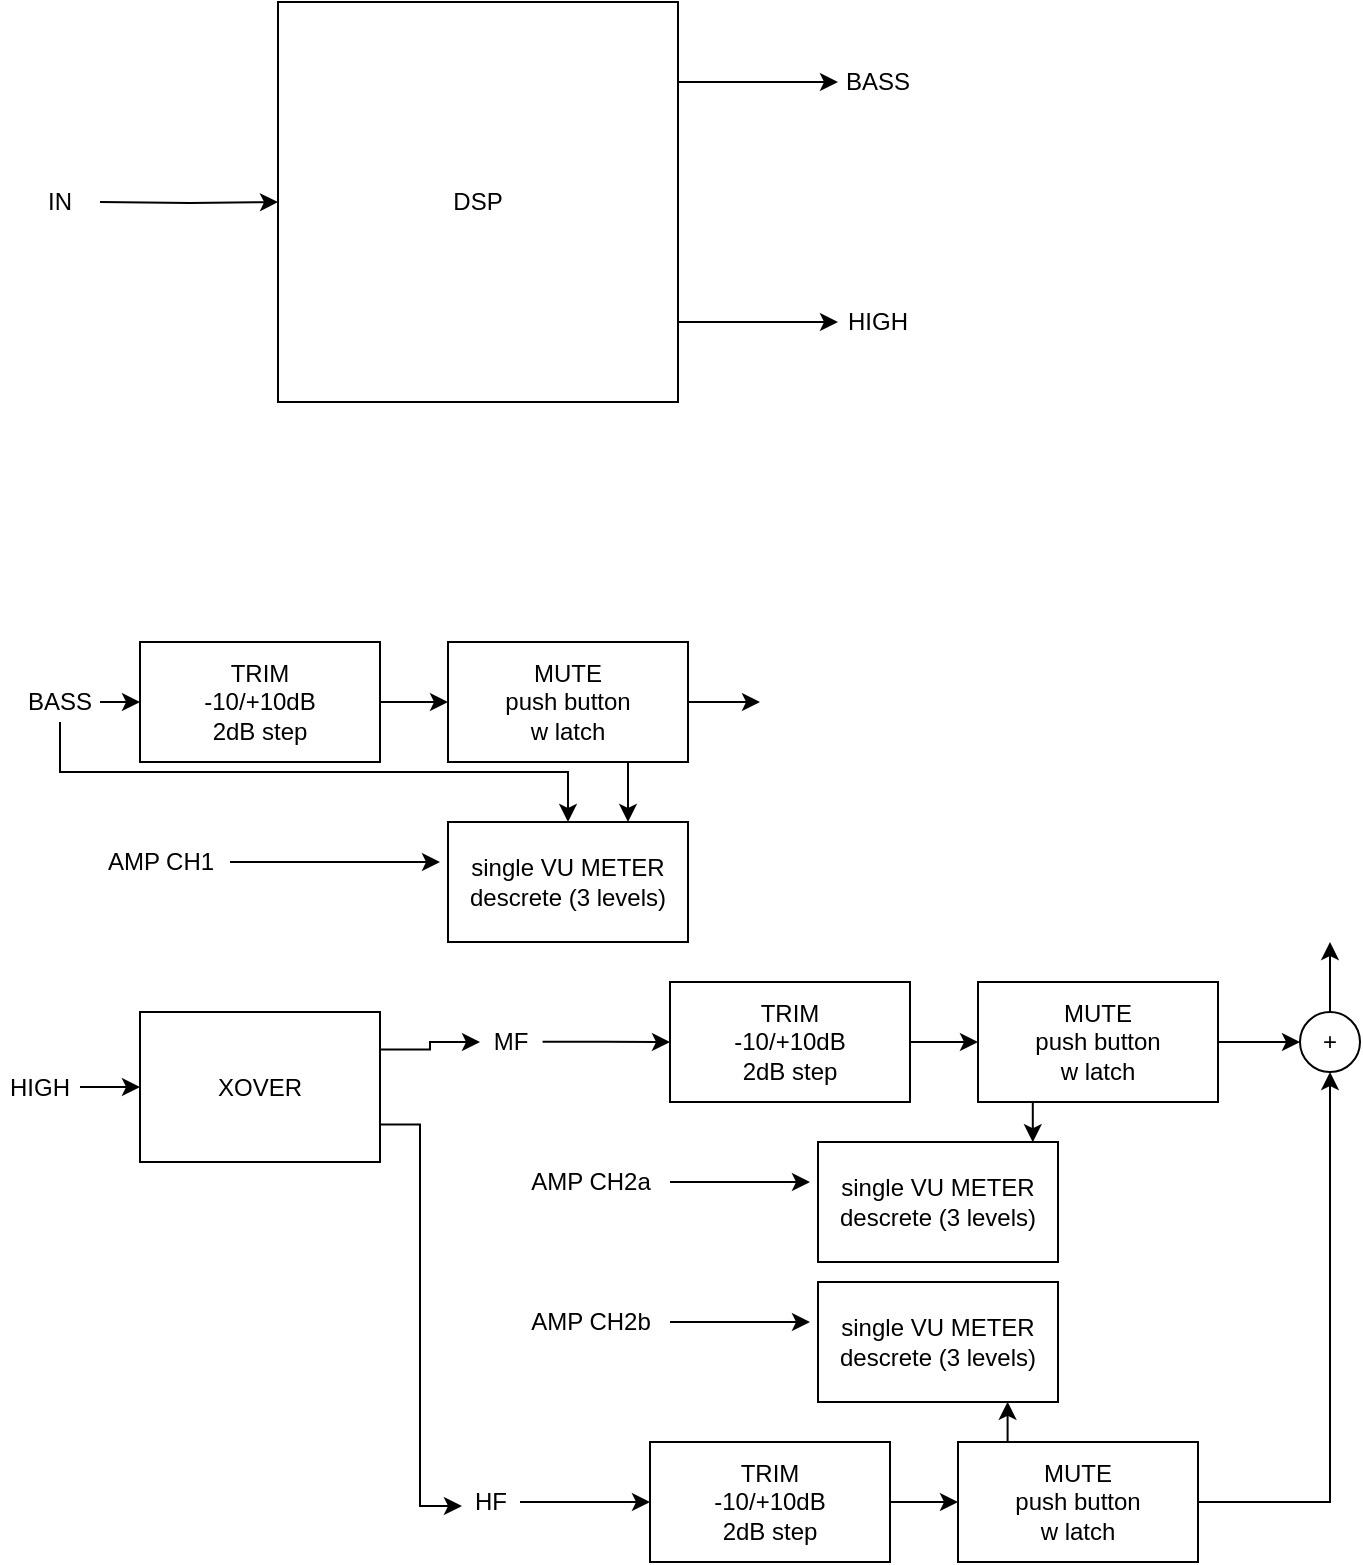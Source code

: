 <mxfile version="14.2.7" type="device"><diagram id="yUV_xDKgN1Wq93JJRPa6" name="Page-1"><mxGraphModel dx="1681" dy="659" grid="1" gridSize="10" guides="1" tooltips="1" connect="1" arrows="1" fold="1" page="1" pageScale="1" pageWidth="827" pageHeight="1169" math="0" shadow="0"><root><mxCell id="0"/><mxCell id="1" parent="0"/><mxCell id="Qk5PjoM3-Ul8p28EcVzI-2" value="" style="endArrow=classic;html=1;" edge="1" parent="1"><mxGeometry width="50" height="50" relative="1" as="geometry"><mxPoint x="409" y="60" as="sourcePoint"/><mxPoint x="489" y="60" as="targetPoint"/></mxGeometry></mxCell><mxCell id="Qk5PjoM3-Ul8p28EcVzI-3" value="" style="endArrow=classic;html=1;" edge="1" parent="1"><mxGeometry width="50" height="50" relative="1" as="geometry"><mxPoint x="409" y="180" as="sourcePoint"/><mxPoint x="489" y="180" as="targetPoint"/></mxGeometry></mxCell><mxCell id="Qk5PjoM3-Ul8p28EcVzI-4" value="IN" style="text;html=1;strokeColor=none;fillColor=none;align=center;verticalAlign=middle;whiteSpace=wrap;rounded=0;" vertex="1" parent="1"><mxGeometry x="80" y="110" width="40" height="20" as="geometry"/></mxCell><mxCell id="Qk5PjoM3-Ul8p28EcVzI-5" value="" style="rounded=0;whiteSpace=wrap;html=1;" vertex="1" parent="1"><mxGeometry x="209" y="20" width="200" height="200" as="geometry"/></mxCell><mxCell id="Qk5PjoM3-Ul8p28EcVzI-6" value="BASS" style="text;html=1;strokeColor=none;fillColor=none;align=center;verticalAlign=middle;whiteSpace=wrap;rounded=0;" vertex="1" parent="1"><mxGeometry x="489" y="50" width="40" height="20" as="geometry"/></mxCell><mxCell id="Qk5PjoM3-Ul8p28EcVzI-7" value="HIGH" style="text;html=1;strokeColor=none;fillColor=none;align=center;verticalAlign=middle;whiteSpace=wrap;rounded=0;" vertex="1" parent="1"><mxGeometry x="489" y="170" width="40" height="20" as="geometry"/></mxCell><mxCell id="Qk5PjoM3-Ul8p28EcVzI-8" value="DSP" style="text;html=1;strokeColor=none;fillColor=none;align=center;verticalAlign=middle;whiteSpace=wrap;rounded=0;" vertex="1" parent="1"><mxGeometry x="289" y="110" width="40" height="20" as="geometry"/></mxCell><mxCell id="Qk5PjoM3-Ul8p28EcVzI-12" style="edgeStyle=orthogonalEdgeStyle;rounded=0;orthogonalLoop=1;jettySize=auto;html=1;exitX=1;exitY=0.5;exitDx=0;exitDy=0;entryX=0;entryY=0.5;entryDx=0;entryDy=0;" edge="1" parent="1" source="Qk5PjoM3-Ul8p28EcVzI-9" target="Qk5PjoM3-Ul8p28EcVzI-11"><mxGeometry relative="1" as="geometry"/></mxCell><mxCell id="Qk5PjoM3-Ul8p28EcVzI-62" style="edgeStyle=orthogonalEdgeStyle;rounded=0;orthogonalLoop=1;jettySize=auto;html=1;exitX=0.5;exitY=1;exitDx=0;exitDy=0;" edge="1" parent="1" source="Qk5PjoM3-Ul8p28EcVzI-9" target="Qk5PjoM3-Ul8p28EcVzI-58"><mxGeometry relative="1" as="geometry"/></mxCell><mxCell id="Qk5PjoM3-Ul8p28EcVzI-9" value="BASS" style="text;html=1;strokeColor=none;fillColor=none;align=center;verticalAlign=middle;whiteSpace=wrap;rounded=0;" vertex="1" parent="1"><mxGeometry x="80" y="360" width="40" height="20" as="geometry"/></mxCell><mxCell id="Qk5PjoM3-Ul8p28EcVzI-33" style="edgeStyle=orthogonalEdgeStyle;rounded=0;orthogonalLoop=1;jettySize=auto;html=1;entryX=0;entryY=0.5;entryDx=0;entryDy=0;" edge="1" parent="1" source="Qk5PjoM3-Ul8p28EcVzI-10" target="Qk5PjoM3-Ul8p28EcVzI-27"><mxGeometry relative="1" as="geometry"/></mxCell><mxCell id="Qk5PjoM3-Ul8p28EcVzI-10" value="HIGH" style="text;html=1;strokeColor=none;fillColor=none;align=center;verticalAlign=middle;whiteSpace=wrap;rounded=0;" vertex="1" parent="1"><mxGeometry x="70" y="552.5" width="40" height="20" as="geometry"/></mxCell><mxCell id="Qk5PjoM3-Ul8p28EcVzI-20" style="edgeStyle=orthogonalEdgeStyle;rounded=0;orthogonalLoop=1;jettySize=auto;html=1;exitX=1;exitY=0.5;exitDx=0;exitDy=0;entryX=0;entryY=0.5;entryDx=0;entryDy=0;" edge="1" parent="1" source="Qk5PjoM3-Ul8p28EcVzI-11" target="Qk5PjoM3-Ul8p28EcVzI-19"><mxGeometry relative="1" as="geometry"/></mxCell><mxCell id="Qk5PjoM3-Ul8p28EcVzI-11" value="TRIM&lt;br&gt;-10/+10dB&lt;br&gt;2dB step" style="rounded=0;whiteSpace=wrap;html=1;" vertex="1" parent="1"><mxGeometry x="140" y="340" width="120" height="60" as="geometry"/></mxCell><mxCell id="Qk5PjoM3-Ul8p28EcVzI-21" style="edgeStyle=orthogonalEdgeStyle;rounded=0;orthogonalLoop=1;jettySize=auto;html=1;exitX=1;exitY=0.5;exitDx=0;exitDy=0;" edge="1" parent="1" source="Qk5PjoM3-Ul8p28EcVzI-19"><mxGeometry relative="1" as="geometry"><mxPoint x="450" y="370.029" as="targetPoint"/></mxGeometry></mxCell><mxCell id="Qk5PjoM3-Ul8p28EcVzI-70" style="edgeStyle=orthogonalEdgeStyle;rounded=0;orthogonalLoop=1;jettySize=auto;html=1;exitX=0.75;exitY=1;exitDx=0;exitDy=0;entryX=0.75;entryY=0;entryDx=0;entryDy=0;" edge="1" parent="1" source="Qk5PjoM3-Ul8p28EcVzI-19" target="Qk5PjoM3-Ul8p28EcVzI-58"><mxGeometry relative="1" as="geometry"/></mxCell><mxCell id="Qk5PjoM3-Ul8p28EcVzI-19" value="MUTE&lt;br&gt;push button&lt;br&gt;w latch" style="rounded=0;whiteSpace=wrap;html=1;" vertex="1" parent="1"><mxGeometry x="294" y="340" width="120" height="60" as="geometry"/></mxCell><mxCell id="Qk5PjoM3-Ul8p28EcVzI-50" style="edgeStyle=orthogonalEdgeStyle;rounded=0;orthogonalLoop=1;jettySize=auto;html=1;exitX=1;exitY=0.25;exitDx=0;exitDy=0;" edge="1" parent="1" source="Qk5PjoM3-Ul8p28EcVzI-27" target="Qk5PjoM3-Ul8p28EcVzI-34"><mxGeometry relative="1" as="geometry"/></mxCell><mxCell id="Qk5PjoM3-Ul8p28EcVzI-52" style="edgeStyle=orthogonalEdgeStyle;rounded=0;orthogonalLoop=1;jettySize=auto;html=1;exitX=1;exitY=0.75;exitDx=0;exitDy=0;entryX=0.033;entryY=0.6;entryDx=0;entryDy=0;entryPerimeter=0;" edge="1" parent="1" source="Qk5PjoM3-Ul8p28EcVzI-27" target="Qk5PjoM3-Ul8p28EcVzI-35"><mxGeometry relative="1" as="geometry"/></mxCell><mxCell id="Qk5PjoM3-Ul8p28EcVzI-27" value="XOVER" style="rounded=0;whiteSpace=wrap;html=1;" vertex="1" parent="1"><mxGeometry x="140" y="525" width="120" height="75" as="geometry"/></mxCell><mxCell id="Qk5PjoM3-Ul8p28EcVzI-46" style="edgeStyle=orthogonalEdgeStyle;rounded=0;orthogonalLoop=1;jettySize=auto;html=1;entryX=0;entryY=0.5;entryDx=0;entryDy=0;" edge="1" parent="1" source="Qk5PjoM3-Ul8p28EcVzI-35" target="Qk5PjoM3-Ul8p28EcVzI-43"><mxGeometry relative="1" as="geometry"><Array as="points"><mxPoint x="360" y="770"/></Array></mxGeometry></mxCell><mxCell id="Qk5PjoM3-Ul8p28EcVzI-35" value="HF" style="text;html=1;align=center;verticalAlign=middle;resizable=0;points=[];autosize=1;" vertex="1" parent="1"><mxGeometry x="300" y="760" width="30" height="20" as="geometry"/></mxCell><mxCell id="Qk5PjoM3-Ul8p28EcVzI-36" style="edgeStyle=orthogonalEdgeStyle;rounded=0;orthogonalLoop=1;jettySize=auto;html=1;exitX=1.043;exitY=0.493;exitDx=0;exitDy=0;entryX=0;entryY=0.5;entryDx=0;entryDy=0;exitPerimeter=0;" edge="1" parent="1" target="Qk5PjoM3-Ul8p28EcVzI-38" source="Qk5PjoM3-Ul8p28EcVzI-34"><mxGeometry relative="1" as="geometry"><mxPoint x="385" y="540" as="sourcePoint"/></mxGeometry></mxCell><mxCell id="Qk5PjoM3-Ul8p28EcVzI-37" style="edgeStyle=orthogonalEdgeStyle;rounded=0;orthogonalLoop=1;jettySize=auto;html=1;exitX=1;exitY=0.5;exitDx=0;exitDy=0;entryX=0;entryY=0.5;entryDx=0;entryDy=0;" edge="1" parent="1" source="Qk5PjoM3-Ul8p28EcVzI-38" target="Qk5PjoM3-Ul8p28EcVzI-40"><mxGeometry relative="1" as="geometry"/></mxCell><mxCell id="Qk5PjoM3-Ul8p28EcVzI-38" value="TRIM&lt;br&gt;-10/+10dB&lt;br&gt;2dB step" style="rounded=0;whiteSpace=wrap;html=1;" vertex="1" parent="1"><mxGeometry x="405" y="510" width="120" height="60" as="geometry"/></mxCell><mxCell id="Qk5PjoM3-Ul8p28EcVzI-39" style="edgeStyle=orthogonalEdgeStyle;rounded=0;orthogonalLoop=1;jettySize=auto;html=1;exitX=1;exitY=0.5;exitDx=0;exitDy=0;entryX=0;entryY=0.5;entryDx=0;entryDy=0;" edge="1" parent="1" source="Qk5PjoM3-Ul8p28EcVzI-40" target="Qk5PjoM3-Ul8p28EcVzI-47"><mxGeometry relative="1" as="geometry"><mxPoint x="715" y="540.029" as="targetPoint"/></mxGeometry></mxCell><mxCell id="Qk5PjoM3-Ul8p28EcVzI-76" style="edgeStyle=orthogonalEdgeStyle;rounded=0;orthogonalLoop=1;jettySize=auto;html=1;exitX=0.25;exitY=1;exitDx=0;exitDy=0;entryX=0.895;entryY=0.002;entryDx=0;entryDy=0;entryPerimeter=0;" edge="1" parent="1" source="Qk5PjoM3-Ul8p28EcVzI-40" target="Qk5PjoM3-Ul8p28EcVzI-73"><mxGeometry relative="1" as="geometry"/></mxCell><mxCell id="Qk5PjoM3-Ul8p28EcVzI-40" value="MUTE&lt;br&gt;push button&lt;br&gt;w latch" style="rounded=0;whiteSpace=wrap;html=1;" vertex="1" parent="1"><mxGeometry x="559" y="510" width="120" height="60" as="geometry"/></mxCell><mxCell id="Qk5PjoM3-Ul8p28EcVzI-42" style="edgeStyle=orthogonalEdgeStyle;rounded=0;orthogonalLoop=1;jettySize=auto;html=1;exitX=1;exitY=0.5;exitDx=0;exitDy=0;entryX=0;entryY=0.5;entryDx=0;entryDy=0;" edge="1" parent="1" source="Qk5PjoM3-Ul8p28EcVzI-43" target="Qk5PjoM3-Ul8p28EcVzI-45"><mxGeometry relative="1" as="geometry"/></mxCell><mxCell id="Qk5PjoM3-Ul8p28EcVzI-43" value="TRIM&lt;br&gt;-10/+10dB&lt;br&gt;2dB step" style="rounded=0;whiteSpace=wrap;html=1;" vertex="1" parent="1"><mxGeometry x="395" y="740" width="120" height="60" as="geometry"/></mxCell><mxCell id="Qk5PjoM3-Ul8p28EcVzI-69" style="edgeStyle=orthogonalEdgeStyle;rounded=0;orthogonalLoop=1;jettySize=auto;html=1;exitX=1;exitY=0.5;exitDx=0;exitDy=0;entryX=0.5;entryY=1;entryDx=0;entryDy=0;" edge="1" parent="1" source="Qk5PjoM3-Ul8p28EcVzI-45" target="Qk5PjoM3-Ul8p28EcVzI-47"><mxGeometry relative="1" as="geometry"/></mxCell><mxCell id="Qk5PjoM3-Ul8p28EcVzI-81" style="edgeStyle=orthogonalEdgeStyle;rounded=0;orthogonalLoop=1;jettySize=auto;html=1;exitX=0.25;exitY=0;exitDx=0;exitDy=0;entryX=0.79;entryY=0.998;entryDx=0;entryDy=0;entryPerimeter=0;" edge="1" parent="1" source="Qk5PjoM3-Ul8p28EcVzI-45" target="Qk5PjoM3-Ul8p28EcVzI-79"><mxGeometry relative="1" as="geometry"/></mxCell><mxCell id="Qk5PjoM3-Ul8p28EcVzI-45" value="MUTE&lt;br&gt;push button&lt;br&gt;w latch" style="rounded=0;whiteSpace=wrap;html=1;" vertex="1" parent="1"><mxGeometry x="549" y="740" width="120" height="60" as="geometry"/></mxCell><mxCell id="Qk5PjoM3-Ul8p28EcVzI-48" style="edgeStyle=orthogonalEdgeStyle;rounded=0;orthogonalLoop=1;jettySize=auto;html=1;exitX=0.5;exitY=0;exitDx=0;exitDy=0;" edge="1" parent="1" source="Qk5PjoM3-Ul8p28EcVzI-47"><mxGeometry relative="1" as="geometry"><mxPoint x="735" y="490" as="targetPoint"/></mxGeometry></mxCell><mxCell id="Qk5PjoM3-Ul8p28EcVzI-47" value="+" style="ellipse;whiteSpace=wrap;html=1;aspect=fixed;" vertex="1" parent="1"><mxGeometry x="720" y="525" width="30" height="30" as="geometry"/></mxCell><mxCell id="Qk5PjoM3-Ul8p28EcVzI-34" value="MF" style="text;html=1;align=center;verticalAlign=middle;resizable=0;points=[];autosize=1;" vertex="1" parent="1"><mxGeometry x="310" y="530" width="30" height="20" as="geometry"/></mxCell><mxCell id="Qk5PjoM3-Ul8p28EcVzI-54" style="edgeStyle=orthogonalEdgeStyle;rounded=0;orthogonalLoop=1;jettySize=auto;html=1;exitX=1;exitY=0.5;exitDx=0;exitDy=0;entryX=0;entryY=0.5;entryDx=0;entryDy=0;" edge="1" parent="1" target="Qk5PjoM3-Ul8p28EcVzI-5"><mxGeometry relative="1" as="geometry"><mxPoint x="120" y="120" as="sourcePoint"/></mxGeometry></mxCell><mxCell id="Qk5PjoM3-Ul8p28EcVzI-63" style="edgeStyle=orthogonalEdgeStyle;rounded=0;orthogonalLoop=1;jettySize=auto;html=1;" edge="1" parent="1" source="Qk5PjoM3-Ul8p28EcVzI-57"><mxGeometry relative="1" as="geometry"><mxPoint x="290" y="450" as="targetPoint"/><Array as="points"><mxPoint x="280" y="450"/><mxPoint x="280" y="450"/></Array></mxGeometry></mxCell><mxCell id="Qk5PjoM3-Ul8p28EcVzI-57" value="AMP CH1&lt;br&gt;" style="text;html=1;align=center;verticalAlign=middle;resizable=0;points=[];autosize=1;" vertex="1" parent="1"><mxGeometry x="115" y="440" width="70" height="20" as="geometry"/></mxCell><mxCell id="Qk5PjoM3-Ul8p28EcVzI-58" value="single VU METER&lt;br&gt;descrete (3 levels)" style="rounded=0;whiteSpace=wrap;html=1;" vertex="1" parent="1"><mxGeometry x="294" y="430" width="120" height="60" as="geometry"/></mxCell><mxCell id="Qk5PjoM3-Ul8p28EcVzI-71" style="edgeStyle=orthogonalEdgeStyle;rounded=0;orthogonalLoop=1;jettySize=auto;html=1;" edge="1" parent="1" source="Qk5PjoM3-Ul8p28EcVzI-72"><mxGeometry relative="1" as="geometry"><mxPoint x="475" y="610" as="targetPoint"/><Array as="points"><mxPoint x="465" y="610"/><mxPoint x="465" y="610"/></Array></mxGeometry></mxCell><mxCell id="Qk5PjoM3-Ul8p28EcVzI-72" value="AMP CH2a" style="text;html=1;align=center;verticalAlign=middle;resizable=0;points=[];autosize=1;" vertex="1" parent="1"><mxGeometry x="325" y="600" width="80" height="20" as="geometry"/></mxCell><mxCell id="Qk5PjoM3-Ul8p28EcVzI-73" value="single VU METER&lt;br&gt;descrete (3 levels)" style="rounded=0;whiteSpace=wrap;html=1;" vertex="1" parent="1"><mxGeometry x="479" y="590" width="120" height="60" as="geometry"/></mxCell><mxCell id="Qk5PjoM3-Ul8p28EcVzI-77" style="edgeStyle=orthogonalEdgeStyle;rounded=0;orthogonalLoop=1;jettySize=auto;html=1;" edge="1" parent="1" source="Qk5PjoM3-Ul8p28EcVzI-78"><mxGeometry relative="1" as="geometry"><mxPoint x="475" y="680" as="targetPoint"/><Array as="points"><mxPoint x="465" y="680"/><mxPoint x="465" y="680"/></Array></mxGeometry></mxCell><mxCell id="Qk5PjoM3-Ul8p28EcVzI-78" value="AMP CH2b" style="text;html=1;align=center;verticalAlign=middle;resizable=0;points=[];autosize=1;" vertex="1" parent="1"><mxGeometry x="325" y="670" width="80" height="20" as="geometry"/></mxCell><mxCell id="Qk5PjoM3-Ul8p28EcVzI-79" value="single VU METER&lt;br&gt;descrete (3 levels)" style="rounded=0;whiteSpace=wrap;html=1;" vertex="1" parent="1"><mxGeometry x="479" y="660" width="120" height="60" as="geometry"/></mxCell></root></mxGraphModel></diagram></mxfile>